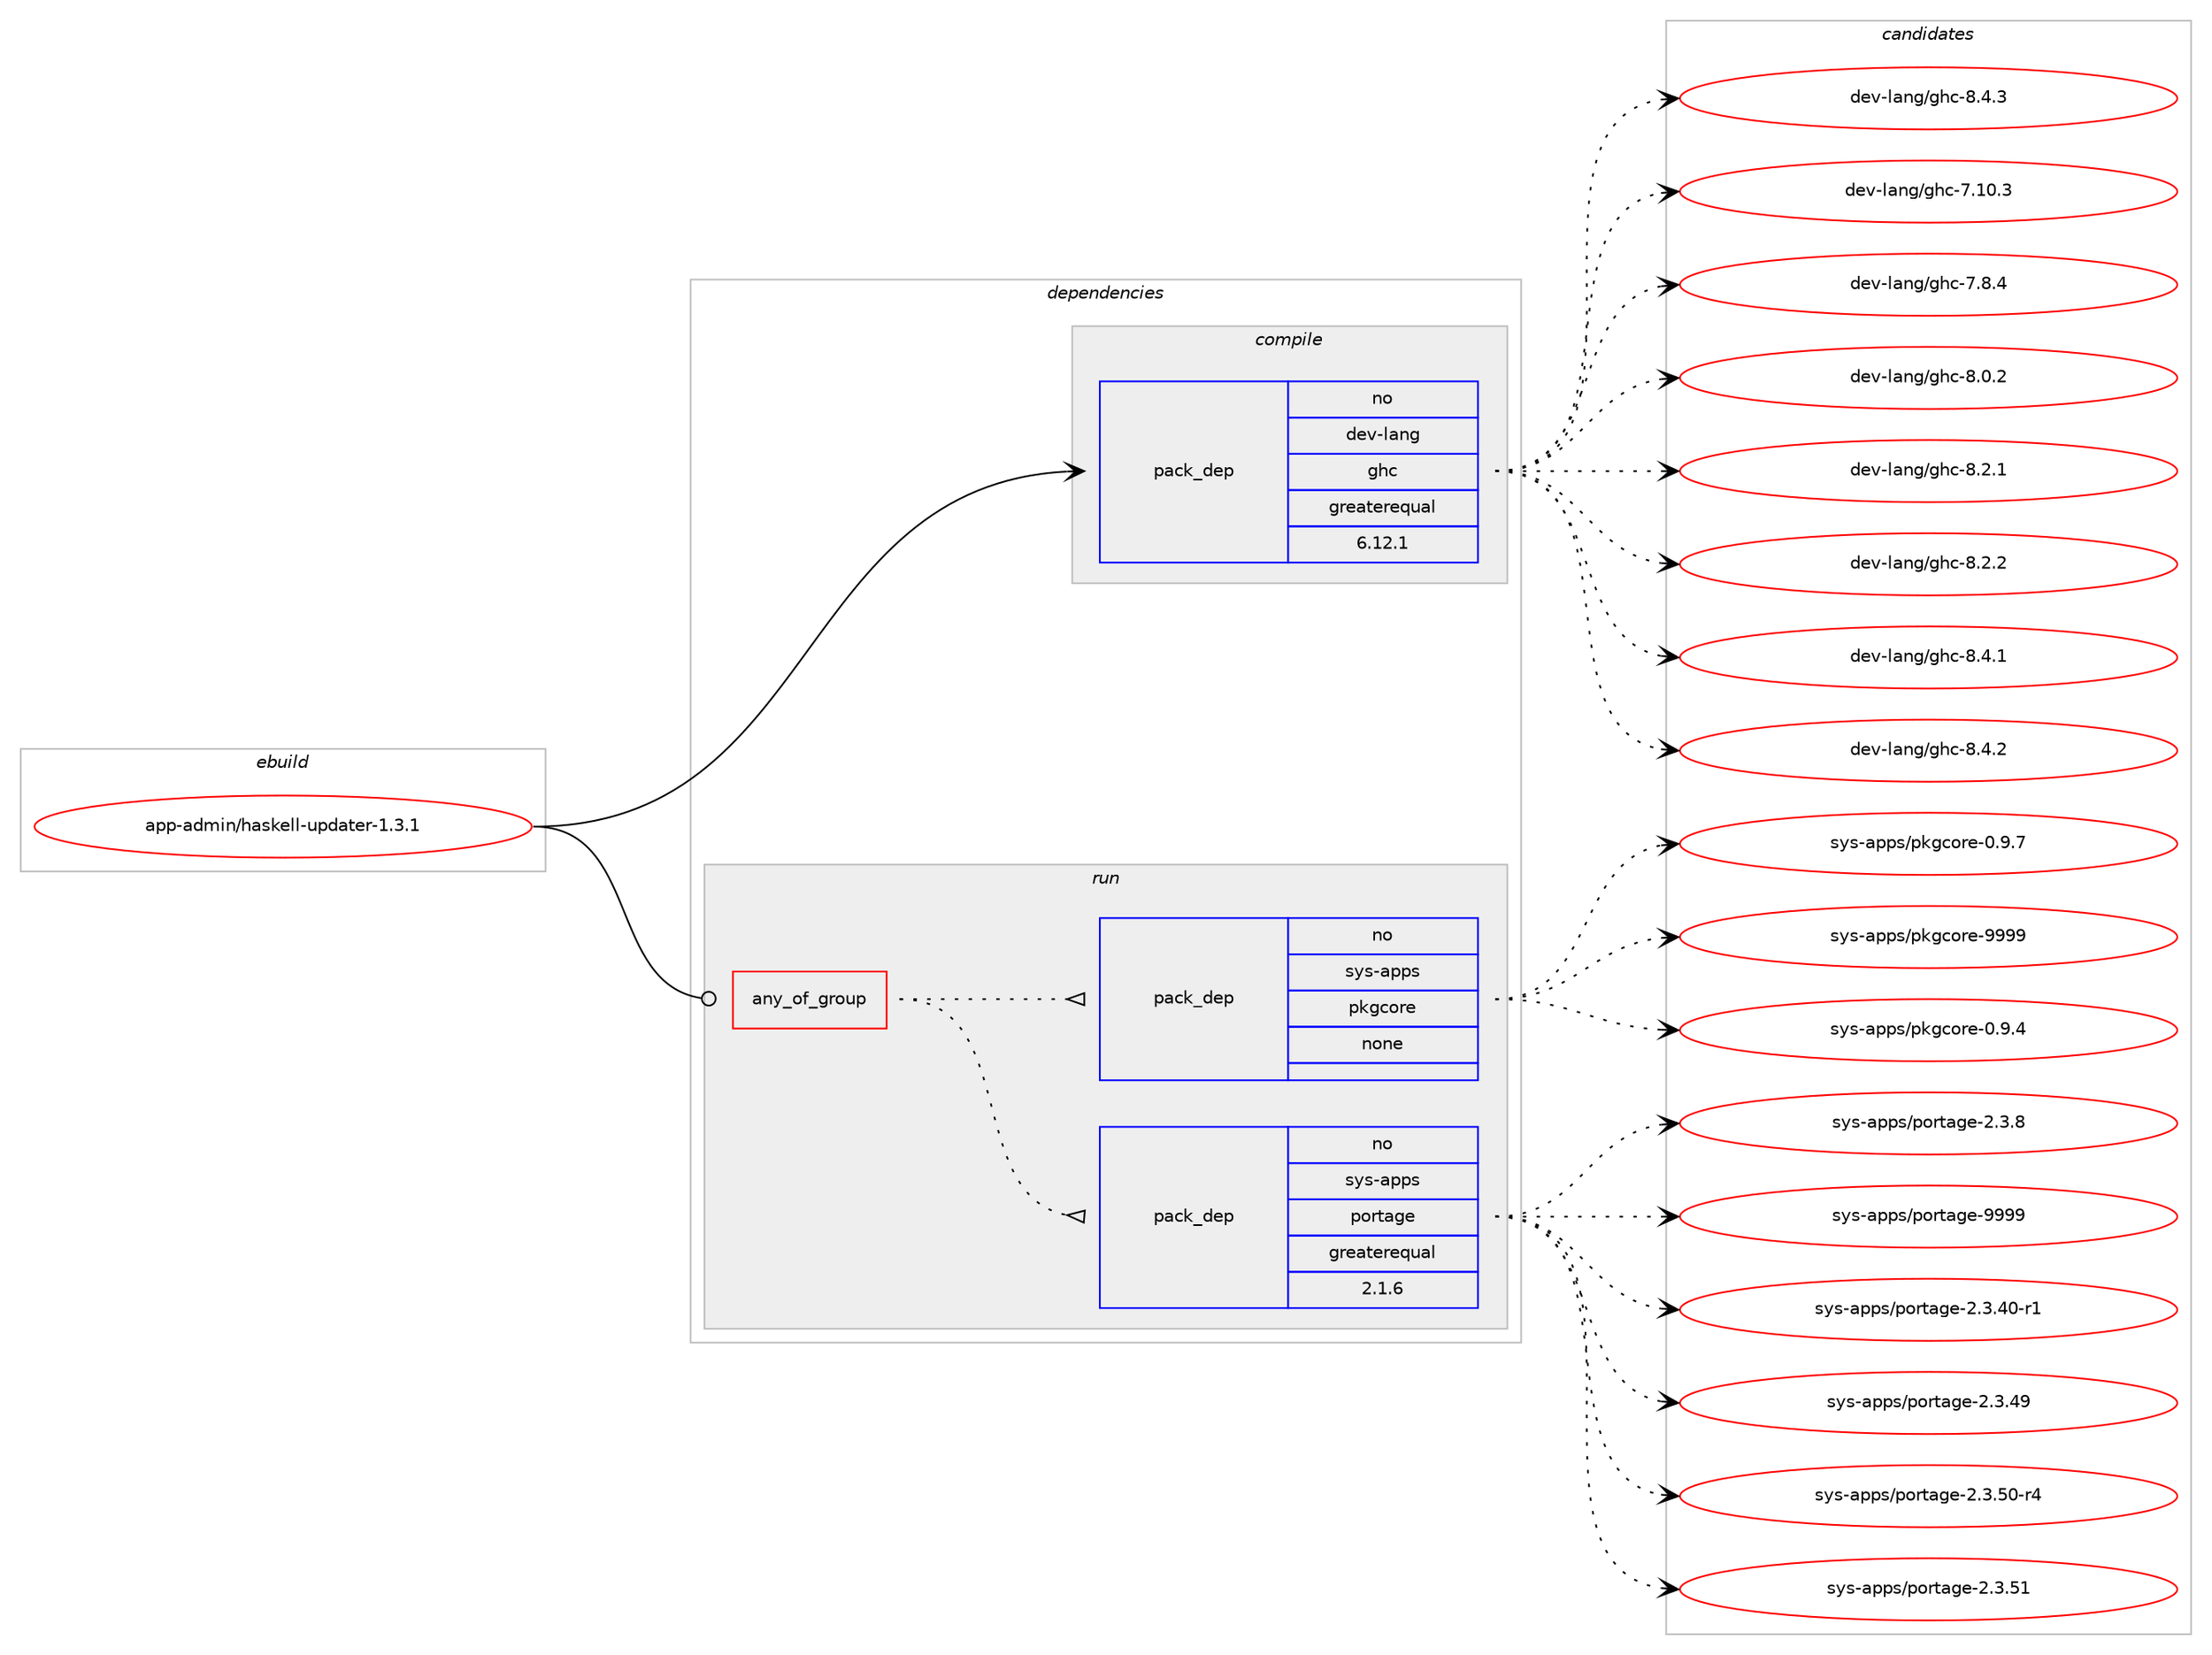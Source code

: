 digraph prolog {

# *************
# Graph options
# *************

newrank=true;
concentrate=true;
compound=true;
graph [rankdir=LR,fontname=Helvetica,fontsize=10,ranksep=1.5];#, ranksep=2.5, nodesep=0.2];
edge  [arrowhead=vee];
node  [fontname=Helvetica,fontsize=10];

# **********
# The ebuild
# **********

subgraph cluster_leftcol {
color=gray;
rank=same;
label=<<i>ebuild</i>>;
id [label="app-admin/haskell-updater-1.3.1", color=red, width=4, href="../app-admin/haskell-updater-1.3.1.svg"];
}

# ****************
# The dependencies
# ****************

subgraph cluster_midcol {
color=gray;
label=<<i>dependencies</i>>;
subgraph cluster_compile {
fillcolor="#eeeeee";
style=filled;
label=<<i>compile</i>>;
subgraph pack764 {
dependency1005 [label=<<TABLE BORDER="0" CELLBORDER="1" CELLSPACING="0" CELLPADDING="4" WIDTH="220"><TR><TD ROWSPAN="6" CELLPADDING="30">pack_dep</TD></TR><TR><TD WIDTH="110">no</TD></TR><TR><TD>dev-lang</TD></TR><TR><TD>ghc</TD></TR><TR><TD>greaterequal</TD></TR><TR><TD>6.12.1</TD></TR></TABLE>>, shape=none, color=blue];
}
id:e -> dependency1005:w [weight=20,style="solid",arrowhead="vee"];
}
subgraph cluster_compileandrun {
fillcolor="#eeeeee";
style=filled;
label=<<i>compile and run</i>>;
}
subgraph cluster_run {
fillcolor="#eeeeee";
style=filled;
label=<<i>run</i>>;
subgraph any51 {
dependency1006 [label=<<TABLE BORDER="0" CELLBORDER="1" CELLSPACING="0" CELLPADDING="4"><TR><TD CELLPADDING="10">any_of_group</TD></TR></TABLE>>, shape=none, color=red];subgraph pack765 {
dependency1007 [label=<<TABLE BORDER="0" CELLBORDER="1" CELLSPACING="0" CELLPADDING="4" WIDTH="220"><TR><TD ROWSPAN="6" CELLPADDING="30">pack_dep</TD></TR><TR><TD WIDTH="110">no</TD></TR><TR><TD>sys-apps</TD></TR><TR><TD>portage</TD></TR><TR><TD>greaterequal</TD></TR><TR><TD>2.1.6</TD></TR></TABLE>>, shape=none, color=blue];
}
dependency1006:e -> dependency1007:w [weight=20,style="dotted",arrowhead="oinv"];
subgraph pack766 {
dependency1008 [label=<<TABLE BORDER="0" CELLBORDER="1" CELLSPACING="0" CELLPADDING="4" WIDTH="220"><TR><TD ROWSPAN="6" CELLPADDING="30">pack_dep</TD></TR><TR><TD WIDTH="110">no</TD></TR><TR><TD>sys-apps</TD></TR><TR><TD>pkgcore</TD></TR><TR><TD>none</TD></TR><TR><TD></TD></TR></TABLE>>, shape=none, color=blue];
}
dependency1006:e -> dependency1008:w [weight=20,style="dotted",arrowhead="oinv"];
}
id:e -> dependency1006:w [weight=20,style="solid",arrowhead="odot"];
}
}

# **************
# The candidates
# **************

subgraph cluster_choices {
rank=same;
color=gray;
label=<<i>candidates</i>>;

subgraph choice764 {
color=black;
nodesep=1;
choice1001011184510897110103471031049945554649484651 [label="dev-lang/ghc-7.10.3", color=red, width=4,href="../dev-lang/ghc-7.10.3.svg"];
choice10010111845108971101034710310499455546564652 [label="dev-lang/ghc-7.8.4", color=red, width=4,href="../dev-lang/ghc-7.8.4.svg"];
choice10010111845108971101034710310499455646484650 [label="dev-lang/ghc-8.0.2", color=red, width=4,href="../dev-lang/ghc-8.0.2.svg"];
choice10010111845108971101034710310499455646504649 [label="dev-lang/ghc-8.2.1", color=red, width=4,href="../dev-lang/ghc-8.2.1.svg"];
choice10010111845108971101034710310499455646504650 [label="dev-lang/ghc-8.2.2", color=red, width=4,href="../dev-lang/ghc-8.2.2.svg"];
choice10010111845108971101034710310499455646524649 [label="dev-lang/ghc-8.4.1", color=red, width=4,href="../dev-lang/ghc-8.4.1.svg"];
choice10010111845108971101034710310499455646524650 [label="dev-lang/ghc-8.4.2", color=red, width=4,href="../dev-lang/ghc-8.4.2.svg"];
choice10010111845108971101034710310499455646524651 [label="dev-lang/ghc-8.4.3", color=red, width=4,href="../dev-lang/ghc-8.4.3.svg"];
dependency1005:e -> choice1001011184510897110103471031049945554649484651:w [style=dotted,weight="100"];
dependency1005:e -> choice10010111845108971101034710310499455546564652:w [style=dotted,weight="100"];
dependency1005:e -> choice10010111845108971101034710310499455646484650:w [style=dotted,weight="100"];
dependency1005:e -> choice10010111845108971101034710310499455646504649:w [style=dotted,weight="100"];
dependency1005:e -> choice10010111845108971101034710310499455646504650:w [style=dotted,weight="100"];
dependency1005:e -> choice10010111845108971101034710310499455646524649:w [style=dotted,weight="100"];
dependency1005:e -> choice10010111845108971101034710310499455646524650:w [style=dotted,weight="100"];
dependency1005:e -> choice10010111845108971101034710310499455646524651:w [style=dotted,weight="100"];
}
subgraph choice765 {
color=black;
nodesep=1;
choice11512111545971121121154711211111411697103101455046514652484511449 [label="sys-apps/portage-2.3.40-r1", color=red, width=4,href="../sys-apps/portage-2.3.40-r1.svg"];
choice1151211154597112112115471121111141169710310145504651465257 [label="sys-apps/portage-2.3.49", color=red, width=4,href="../sys-apps/portage-2.3.49.svg"];
choice11512111545971121121154711211111411697103101455046514653484511452 [label="sys-apps/portage-2.3.50-r4", color=red, width=4,href="../sys-apps/portage-2.3.50-r4.svg"];
choice1151211154597112112115471121111141169710310145504651465349 [label="sys-apps/portage-2.3.51", color=red, width=4,href="../sys-apps/portage-2.3.51.svg"];
choice11512111545971121121154711211111411697103101455046514656 [label="sys-apps/portage-2.3.8", color=red, width=4,href="../sys-apps/portage-2.3.8.svg"];
choice115121115459711211211547112111114116971031014557575757 [label="sys-apps/portage-9999", color=red, width=4,href="../sys-apps/portage-9999.svg"];
dependency1007:e -> choice11512111545971121121154711211111411697103101455046514652484511449:w [style=dotted,weight="100"];
dependency1007:e -> choice1151211154597112112115471121111141169710310145504651465257:w [style=dotted,weight="100"];
dependency1007:e -> choice11512111545971121121154711211111411697103101455046514653484511452:w [style=dotted,weight="100"];
dependency1007:e -> choice1151211154597112112115471121111141169710310145504651465349:w [style=dotted,weight="100"];
dependency1007:e -> choice11512111545971121121154711211111411697103101455046514656:w [style=dotted,weight="100"];
dependency1007:e -> choice115121115459711211211547112111114116971031014557575757:w [style=dotted,weight="100"];
}
subgraph choice766 {
color=black;
nodesep=1;
choice11512111545971121121154711210710399111114101454846574652 [label="sys-apps/pkgcore-0.9.4", color=red, width=4,href="../sys-apps/pkgcore-0.9.4.svg"];
choice11512111545971121121154711210710399111114101454846574655 [label="sys-apps/pkgcore-0.9.7", color=red, width=4,href="../sys-apps/pkgcore-0.9.7.svg"];
choice115121115459711211211547112107103991111141014557575757 [label="sys-apps/pkgcore-9999", color=red, width=4,href="../sys-apps/pkgcore-9999.svg"];
dependency1008:e -> choice11512111545971121121154711210710399111114101454846574652:w [style=dotted,weight="100"];
dependency1008:e -> choice11512111545971121121154711210710399111114101454846574655:w [style=dotted,weight="100"];
dependency1008:e -> choice115121115459711211211547112107103991111141014557575757:w [style=dotted,weight="100"];
}
}

}
